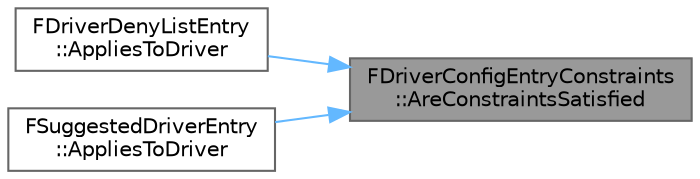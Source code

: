 digraph "FDriverConfigEntryConstraints::AreConstraintsSatisfied"
{
 // INTERACTIVE_SVG=YES
 // LATEX_PDF_SIZE
  bgcolor="transparent";
  edge [fontname=Helvetica,fontsize=10,labelfontname=Helvetica,labelfontsize=10];
  node [fontname=Helvetica,fontsize=10,shape=box,height=0.2,width=0.4];
  rankdir="RL";
  Node1 [id="Node000001",label="FDriverConfigEntryConstraints\l::AreConstraintsSatisfied",height=0.2,width=0.4,color="gray40", fillcolor="grey60", style="filled", fontcolor="black",tooltip=" "];
  Node1 -> Node2 [id="edge1_Node000001_Node000002",dir="back",color="steelblue1",style="solid",tooltip=" "];
  Node2 [id="Node000002",label="FDriverDenyListEntry\l::AppliesToDriver",height=0.2,width=0.4,color="grey40", fillcolor="white", style="filled",URL="$d4/d77/structFDriverDenyListEntry.html#a7d350d7ec407c064bd7d8745baf33597",tooltip=" "];
  Node1 -> Node3 [id="edge2_Node000001_Node000003",dir="back",color="steelblue1",style="solid",tooltip=" "];
  Node3 [id="Node000003",label="FSuggestedDriverEntry\l::AppliesToDriver",height=0.2,width=0.4,color="grey40", fillcolor="white", style="filled",URL="$dd/dff/structFSuggestedDriverEntry.html#a46389ab4dc54ac6ef288040783b7f4d4",tooltip=" "];
}
